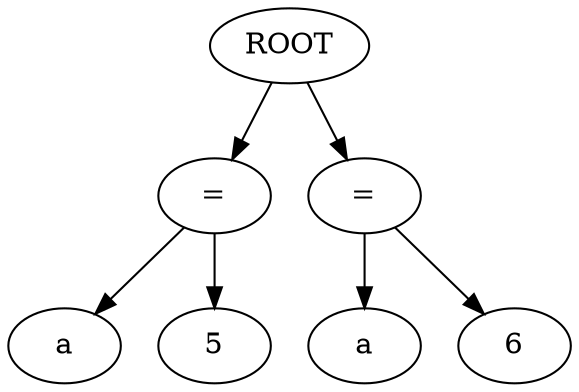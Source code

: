 strict digraph G{
l11[label = "="]
l111[label = "="]
"ROOT"->"l11"
l11131[label = "a"]
l111311[label = "5"]
"l11"->l11131
"l11"->l111311
"ROOT"->"l111"
l111331[label = "a"]
l1113311[label = "6"]
"l111"->l111331
"l111"->l1113311
}
